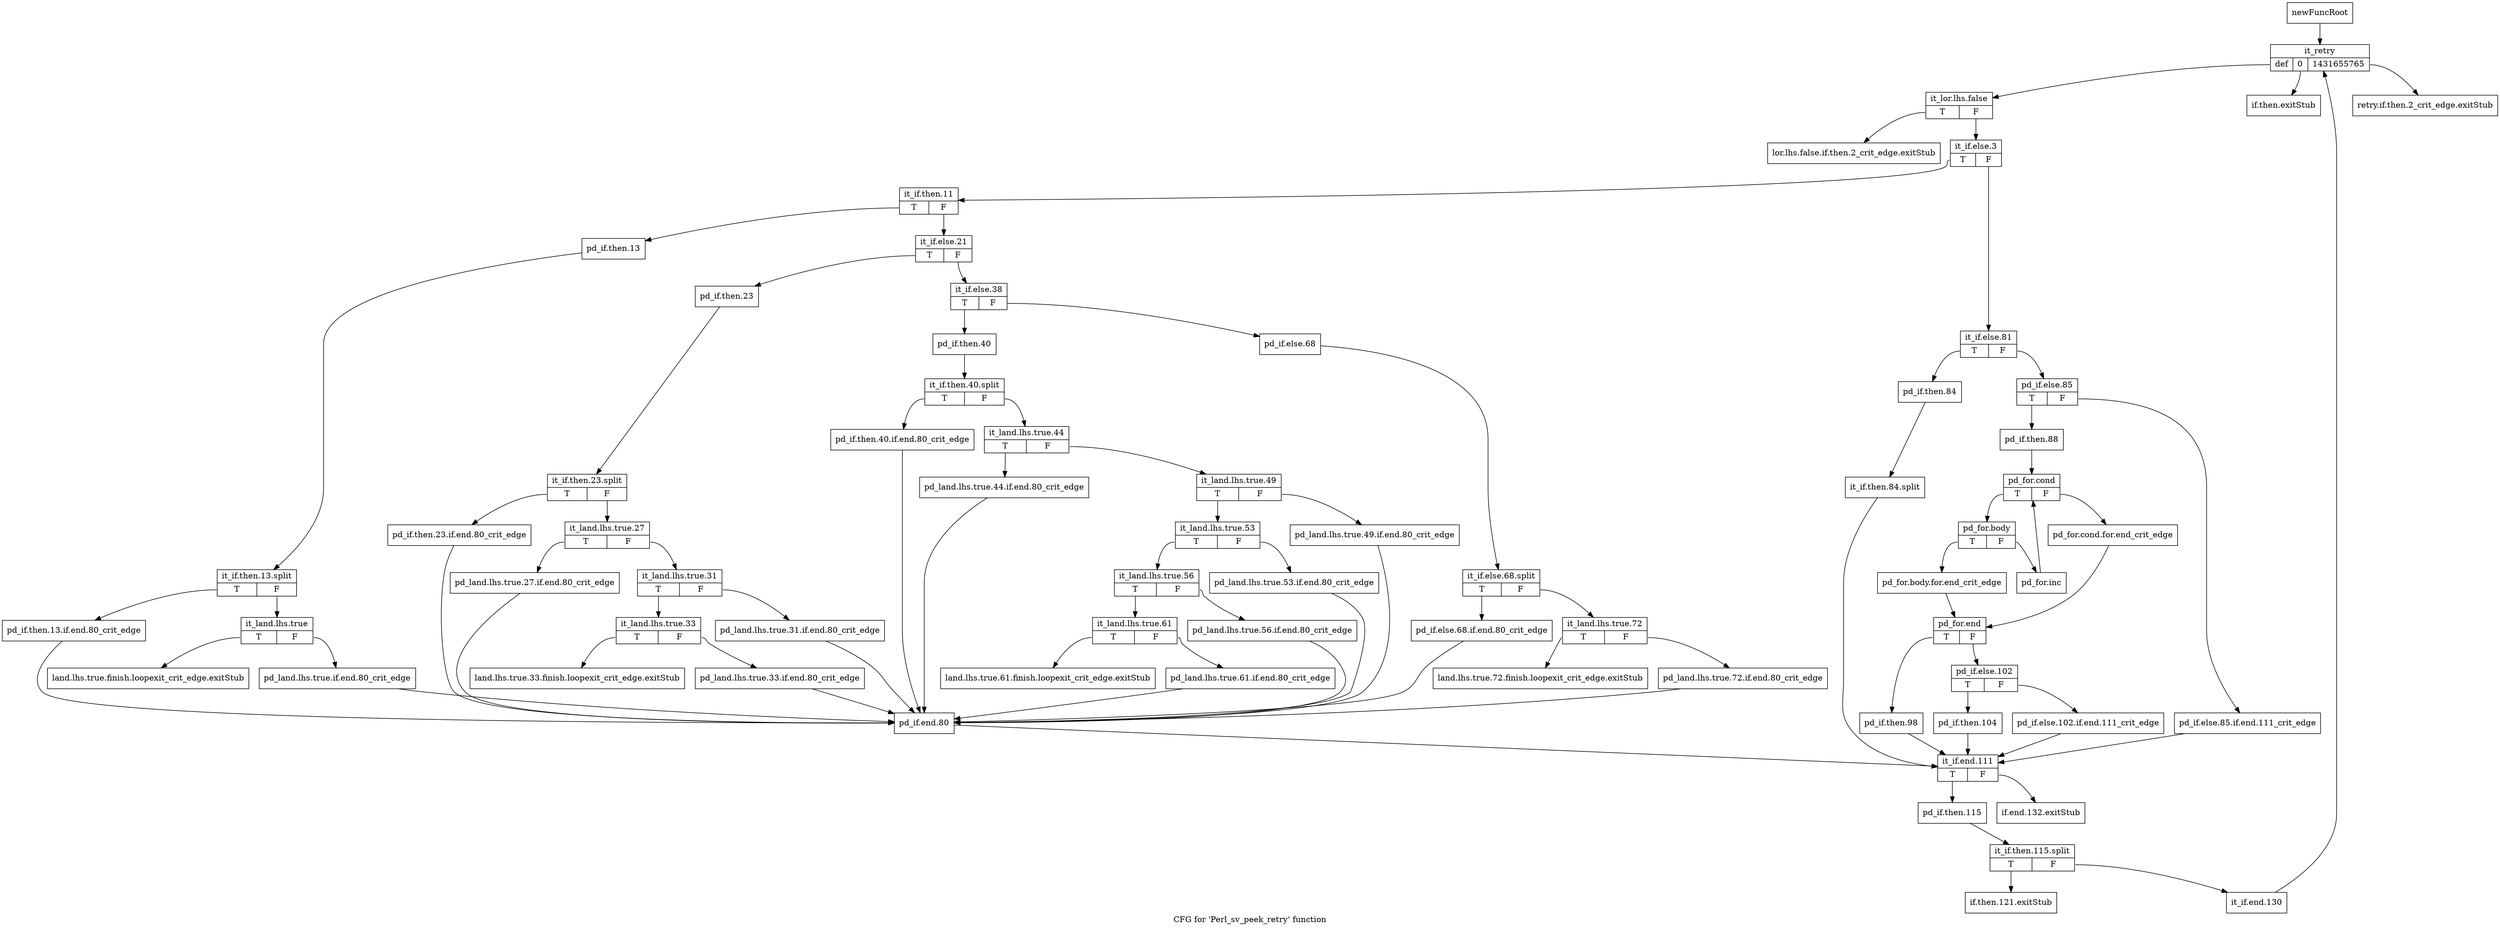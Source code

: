digraph "CFG for 'Perl_sv_peek_retry' function" {
	label="CFG for 'Perl_sv_peek_retry' function";

	Node0x4b454a0 [shape=record,label="{newFuncRoot}"];
	Node0x4b454a0 -> Node0x4b457c0;
	Node0x4b454f0 [shape=record,label="{if.then.exitStub}"];
	Node0x4b45540 [shape=record,label="{retry.if.then.2_crit_edge.exitStub}"];
	Node0x4b45590 [shape=record,label="{lor.lhs.false.if.then.2_crit_edge.exitStub}"];
	Node0x4b455e0 [shape=record,label="{land.lhs.true.72.finish.loopexit_crit_edge.exitStub}"];
	Node0x4b45630 [shape=record,label="{land.lhs.true.61.finish.loopexit_crit_edge.exitStub}"];
	Node0x4b45680 [shape=record,label="{land.lhs.true.33.finish.loopexit_crit_edge.exitStub}"];
	Node0x4b456d0 [shape=record,label="{land.lhs.true.finish.loopexit_crit_edge.exitStub}"];
	Node0x4b45720 [shape=record,label="{if.end.132.exitStub}"];
	Node0x4b45770 [shape=record,label="{if.then.121.exitStub}"];
	Node0x4b457c0 [shape=record,label="{it_retry|{<s0>def|<s1>0|<s2>1431655765}}"];
	Node0x4b457c0:s0 -> Node0x4b45810;
	Node0x4b457c0:s1 -> Node0x4b454f0;
	Node0x4b457c0:s2 -> Node0x4b45540;
	Node0x4b45810 [shape=record,label="{it_lor.lhs.false|{<s0>T|<s1>F}}"];
	Node0x4b45810:s0 -> Node0x4b45590;
	Node0x4b45810:s1 -> Node0x4b45860;
	Node0x4b45860 [shape=record,label="{it_if.else.3|{<s0>T|<s1>F}}"];
	Node0x4b45860:s0 -> Node0x4b45d60;
	Node0x4b45860:s1 -> Node0x4b458b0;
	Node0x4b458b0 [shape=record,label="{it_if.else.81|{<s0>T|<s1>F}}"];
	Node0x4b458b0:s0 -> Node0x4b45d10;
	Node0x4b458b0:s1 -> Node0x4b45900;
	Node0x4b45900 [shape=record,label="{pd_if.else.85|{<s0>T|<s1>F}}"];
	Node0x4b45900:s0 -> Node0x4b459a0;
	Node0x4b45900:s1 -> Node0x4b45950;
	Node0x4b45950 [shape=record,label="{pd_if.else.85.if.end.111_crit_edge}"];
	Node0x4b45950 -> Node0x4b46760;
	Node0x4b459a0 [shape=record,label="{pd_if.then.88}"];
	Node0x4b459a0 -> Node0x4b459f0;
	Node0x4b459f0 [shape=record,label="{pd_for.cond|{<s0>T|<s1>F}}"];
	Node0x4b459f0:s0 -> Node0x4b45a90;
	Node0x4b459f0:s1 -> Node0x4b45a40;
	Node0x4b45a40 [shape=record,label="{pd_for.cond.for.end_crit_edge}"];
	Node0x4b45a40 -> Node0x4b45b80;
	Node0x4b45a90 [shape=record,label="{pd_for.body|{<s0>T|<s1>F}}"];
	Node0x4b45a90:s0 -> Node0x4b45b30;
	Node0x4b45a90:s1 -> Node0x4b45ae0;
	Node0x4b45ae0 [shape=record,label="{pd_for.inc}"];
	Node0x4b45ae0 -> Node0x4b459f0;
	Node0x4b45b30 [shape=record,label="{pd_for.body.for.end_crit_edge}"];
	Node0x4b45b30 -> Node0x4b45b80;
	Node0x4b45b80 [shape=record,label="{pd_for.end|{<s0>T|<s1>F}}"];
	Node0x4b45b80:s0 -> Node0x4b45cc0;
	Node0x4b45b80:s1 -> Node0x4b45bd0;
	Node0x4b45bd0 [shape=record,label="{pd_if.else.102|{<s0>T|<s1>F}}"];
	Node0x4b45bd0:s0 -> Node0x4b45c70;
	Node0x4b45bd0:s1 -> Node0x4b45c20;
	Node0x4b45c20 [shape=record,label="{pd_if.else.102.if.end.111_crit_edge}"];
	Node0x4b45c20 -> Node0x4b46760;
	Node0x4b45c70 [shape=record,label="{pd_if.then.104}"];
	Node0x4b45c70 -> Node0x4b46760;
	Node0x4b45cc0 [shape=record,label="{pd_if.then.98}"];
	Node0x4b45cc0 -> Node0x4b46760;
	Node0x4b45d10 [shape=record,label="{pd_if.then.84}"];
	Node0x4b45d10 -> Node0x6b0ccd0;
	Node0x6b0ccd0 [shape=record,label="{it_if.then.84.split}"];
	Node0x6b0ccd0 -> Node0x4b46760;
	Node0x4b45d60 [shape=record,label="{it_if.then.11|{<s0>T|<s1>F}}"];
	Node0x4b45d60:s0 -> Node0x4b465d0;
	Node0x4b45d60:s1 -> Node0x4b45db0;
	Node0x4b45db0 [shape=record,label="{it_if.else.21|{<s0>T|<s1>F}}"];
	Node0x4b45db0:s0 -> Node0x4b46350;
	Node0x4b45db0:s1 -> Node0x4b45e00;
	Node0x4b45e00 [shape=record,label="{it_if.else.38|{<s0>T|<s1>F}}"];
	Node0x4b45e00:s0 -> Node0x4b45f90;
	Node0x4b45e00:s1 -> Node0x4b45e50;
	Node0x4b45e50 [shape=record,label="{pd_if.else.68}"];
	Node0x4b45e50 -> Node0x6b0cc50;
	Node0x6b0cc50 [shape=record,label="{it_if.else.68.split|{<s0>T|<s1>F}}"];
	Node0x6b0cc50:s0 -> Node0x4b45f40;
	Node0x6b0cc50:s1 -> Node0x4b45ea0;
	Node0x4b45ea0 [shape=record,label="{it_land.lhs.true.72|{<s0>T|<s1>F}}"];
	Node0x4b45ea0:s0 -> Node0x4b455e0;
	Node0x4b45ea0:s1 -> Node0x4b45ef0;
	Node0x4b45ef0 [shape=record,label="{pd_land.lhs.true.72.if.end.80_crit_edge}"];
	Node0x4b45ef0 -> Node0x4b46710;
	Node0x4b45f40 [shape=record,label="{pd_if.else.68.if.end.80_crit_edge}"];
	Node0x4b45f40 -> Node0x4b46710;
	Node0x4b45f90 [shape=record,label="{pd_if.then.40}"];
	Node0x4b45f90 -> Node0x6b0cb80;
	Node0x6b0cb80 [shape=record,label="{it_if.then.40.split|{<s0>T|<s1>F}}"];
	Node0x6b0cb80:s0 -> Node0x4b46300;
	Node0x6b0cb80:s1 -> Node0x4b45fe0;
	Node0x4b45fe0 [shape=record,label="{it_land.lhs.true.44|{<s0>T|<s1>F}}"];
	Node0x4b45fe0:s0 -> Node0x4b462b0;
	Node0x4b45fe0:s1 -> Node0x4b46030;
	Node0x4b46030 [shape=record,label="{it_land.lhs.true.49|{<s0>T|<s1>F}}"];
	Node0x4b46030:s0 -> Node0x4b460d0;
	Node0x4b46030:s1 -> Node0x4b46080;
	Node0x4b46080 [shape=record,label="{pd_land.lhs.true.49.if.end.80_crit_edge}"];
	Node0x4b46080 -> Node0x4b46710;
	Node0x4b460d0 [shape=record,label="{it_land.lhs.true.53|{<s0>T|<s1>F}}"];
	Node0x4b460d0:s0 -> Node0x4b46170;
	Node0x4b460d0:s1 -> Node0x4b46120;
	Node0x4b46120 [shape=record,label="{pd_land.lhs.true.53.if.end.80_crit_edge}"];
	Node0x4b46120 -> Node0x4b46710;
	Node0x4b46170 [shape=record,label="{it_land.lhs.true.56|{<s0>T|<s1>F}}"];
	Node0x4b46170:s0 -> Node0x4b46210;
	Node0x4b46170:s1 -> Node0x4b461c0;
	Node0x4b461c0 [shape=record,label="{pd_land.lhs.true.56.if.end.80_crit_edge}"];
	Node0x4b461c0 -> Node0x4b46710;
	Node0x4b46210 [shape=record,label="{it_land.lhs.true.61|{<s0>T|<s1>F}}"];
	Node0x4b46210:s0 -> Node0x4b45630;
	Node0x4b46210:s1 -> Node0x4b46260;
	Node0x4b46260 [shape=record,label="{pd_land.lhs.true.61.if.end.80_crit_edge}"];
	Node0x4b46260 -> Node0x4b46710;
	Node0x4b462b0 [shape=record,label="{pd_land.lhs.true.44.if.end.80_crit_edge}"];
	Node0x4b462b0 -> Node0x4b46710;
	Node0x4b46300 [shape=record,label="{pd_if.then.40.if.end.80_crit_edge}"];
	Node0x4b46300 -> Node0x4b46710;
	Node0x4b46350 [shape=record,label="{pd_if.then.23}"];
	Node0x4b46350 -> Node0x6b0c7b0;
	Node0x6b0c7b0 [shape=record,label="{it_if.then.23.split|{<s0>T|<s1>F}}"];
	Node0x6b0c7b0:s0 -> Node0x4b46580;
	Node0x6b0c7b0:s1 -> Node0x4b463a0;
	Node0x4b463a0 [shape=record,label="{it_land.lhs.true.27|{<s0>T|<s1>F}}"];
	Node0x4b463a0:s0 -> Node0x4b46530;
	Node0x4b463a0:s1 -> Node0x4b463f0;
	Node0x4b463f0 [shape=record,label="{it_land.lhs.true.31|{<s0>T|<s1>F}}"];
	Node0x4b463f0:s0 -> Node0x4b46490;
	Node0x4b463f0:s1 -> Node0x4b46440;
	Node0x4b46440 [shape=record,label="{pd_land.lhs.true.31.if.end.80_crit_edge}"];
	Node0x4b46440 -> Node0x4b46710;
	Node0x4b46490 [shape=record,label="{it_land.lhs.true.33|{<s0>T|<s1>F}}"];
	Node0x4b46490:s0 -> Node0x4b45680;
	Node0x4b46490:s1 -> Node0x4b464e0;
	Node0x4b464e0 [shape=record,label="{pd_land.lhs.true.33.if.end.80_crit_edge}"];
	Node0x4b464e0 -> Node0x4b46710;
	Node0x4b46530 [shape=record,label="{pd_land.lhs.true.27.if.end.80_crit_edge}"];
	Node0x4b46530 -> Node0x4b46710;
	Node0x4b46580 [shape=record,label="{pd_if.then.23.if.end.80_crit_edge}"];
	Node0x4b46580 -> Node0x4b46710;
	Node0x4b465d0 [shape=record,label="{pd_if.then.13}"];
	Node0x4b465d0 -> Node0x6b0c830;
	Node0x6b0c830 [shape=record,label="{it_if.then.13.split|{<s0>T|<s1>F}}"];
	Node0x6b0c830:s0 -> Node0x4b466c0;
	Node0x6b0c830:s1 -> Node0x4b46620;
	Node0x4b46620 [shape=record,label="{it_land.lhs.true|{<s0>T|<s1>F}}"];
	Node0x4b46620:s0 -> Node0x4b456d0;
	Node0x4b46620:s1 -> Node0x4b46670;
	Node0x4b46670 [shape=record,label="{pd_land.lhs.true.if.end.80_crit_edge}"];
	Node0x4b46670 -> Node0x4b46710;
	Node0x4b466c0 [shape=record,label="{pd_if.then.13.if.end.80_crit_edge}"];
	Node0x4b466c0 -> Node0x4b46710;
	Node0x4b46710 [shape=record,label="{pd_if.end.80}"];
	Node0x4b46710 -> Node0x4b46760;
	Node0x4b46760 [shape=record,label="{it_if.end.111|{<s0>T|<s1>F}}"];
	Node0x4b46760:s0 -> Node0x4b467b0;
	Node0x4b46760:s1 -> Node0x4b45720;
	Node0x4b467b0 [shape=record,label="{pd_if.then.115}"];
	Node0x4b467b0 -> Node0x6b0cd50;
	Node0x6b0cd50 [shape=record,label="{it_if.then.115.split|{<s0>T|<s1>F}}"];
	Node0x6b0cd50:s0 -> Node0x4b45770;
	Node0x6b0cd50:s1 -> Node0x4b46800;
	Node0x4b46800 [shape=record,label="{it_if.end.130}"];
	Node0x4b46800 -> Node0x4b457c0;
}
